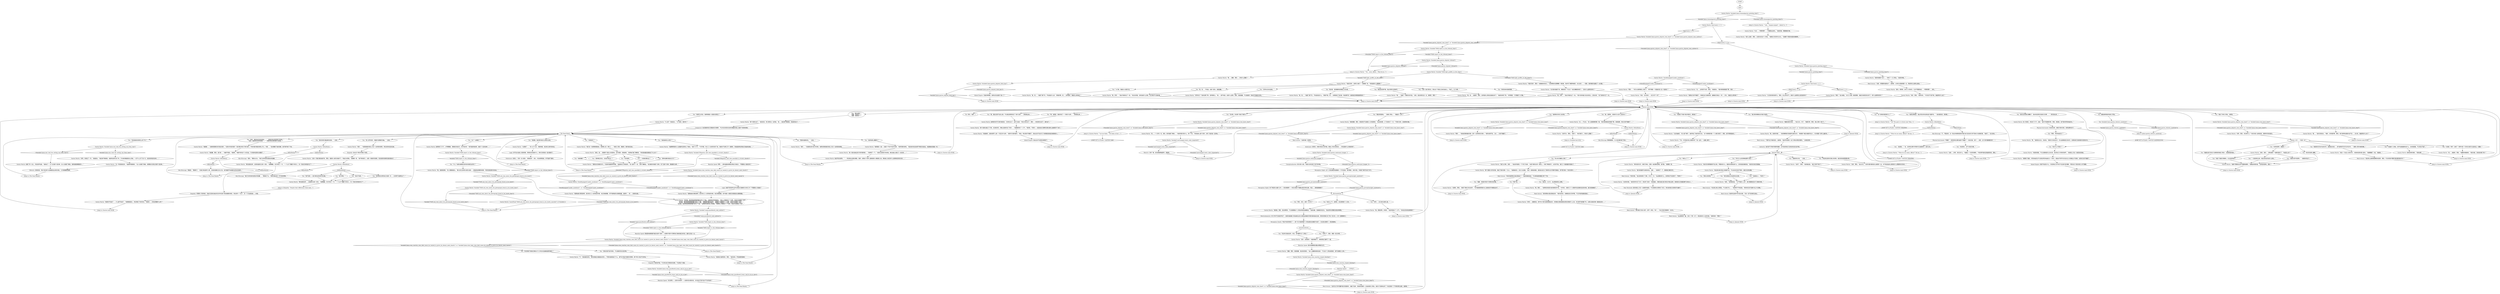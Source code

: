# PLAZA / GASTON
# Florid and jolly, Gaston Martin is standing in a sunspot and loudly eating a giant ham sandwich.
# ==================================================
digraph G {
	  0 [label="START"];
	  1 [label="input"];
	  2 [label="Gaston Martin: Variable[\"plaza.rene_guardbooth_branc_said_its_do_or_die\"]"];
	  3 [label="Variable[\"plaza.rene_guardbooth_branc_said_its_do_or_die\"]", shape=diamond];
	  4 [label="!(Variable[\"plaza.rene_guardbooth_branc_said_its_do_or_die\"])", shape=diamond];
	  5 [label="Gaston Martin: IsKimHere()"];
	  6 [label="IsKimHere()", shape=diamond];
	  7 [label="!(IsKimHere())", shape=diamond];
	  8 [label="Gaston Martin: “事实就是这样，这真的就是生活的一部分，”他嘟囔着，你只听到了一半。“一个认识了整整79年的人，有一天他们突然就*走了*……”"];
	  9 [label="You: “告诉我吧。”"];
	  10 [label="Gaston Martin: Variable[\"yard.hanged_boots_soles_inspected\"]"];
	  11 [label="Variable[\"yard.hanged_boots_soles_inspected\"]", shape=diamond];
	  12 [label="!(Variable[\"yard.hanged_boots_soles_inspected\"])", shape=diamond];
	  13 [label="Physical Instrument: 他当然没有，基佬才喜欢花呢。别再浪费时间了。"];
	  14 [label="You: 再见。[离开。]"];
	  15 [label="You: “破冰者，我将碾碎前进路途上的冰雪。”"];
	  16 [label="Jump to: [Jeannie HUB]"];
	  17 [label="René Arnoux: “你总是让她心烦意乱，不让我们开心……”他愤愤不平地说道。“用你的花言巧语和*点心*引诱她。”"];
	  18 [label="Gaston Martin: 他看了你一会儿，然后低声说道。“我拿走了，为了记住那个老杂种。没人比我更了解他，我希望能够睹物思人。”"];
	  19 [label="Jump to: [Gaston main HUB]"];
	  20 [label="Empathy: 他从这个想法中得到了安慰。"];
	  21 [label="Gaston Martin: 加斯顿闷闷不乐地盯着铅球。几秒钟过去了。他开口说道：“现在已经太迟了，警官……你回来的太迟了。雷内走了。”"];
	  22 [label="Gaston Martin: “那个老家伙躲过了子弹，长剑和炸药，却被心脏病夺走了性命……”他重重地叹了一口气。“很讽刺，不是吗——就连他自己那颗充满仇恨的心脏都受不了他了。”"];
	  23 [label="You: “喂，我说过我不会这么做，不过我还是帮你找了个新*大球*。”（把球拿出来。）"];
	  24 [label="You: “其实真没那么糟糕。”"];
	  25 [label="Gaston Martin: 他惊恐地盯着你。“真是浪费……”"];
	  26 [label="René Arnoux: “我没有让加斯顿隐瞒你的意思，警官，不过你真有*警察*事务要找我们吗？”"];
	  27 [label="Gaston Martin: “呃……谢谢你，警官。”他嫌恶地看着你。“请告诉我，没有别的事了吧？”"];
	  28 [label="Gaston Martin: Variable[\"plaza.gaston_altgreet_rene_dead\"]  or  Variable[\"plaza.rene_know_dead\"]"];
	  29 [label="Variable[\"plaza.gaston_altgreet_rene_dead\"]  or  Variable[\"plaza.rene_know_dead\"]", shape=diamond];
	  30 [label="!(Variable[\"plaza.gaston_altgreet_rene_dead\"]  or  Variable[\"plaza.rene_know_dead\"])", shape=diamond];
	  31 [label="You: （低语到。）“金，在体育比赛中作弊是*无法接受的*。我可以的。”"];
	  32 [label="Reaction Speed: 雷内的眼睛里流露出尊敬的光芒。"];
	  33 [label="Jump to: [Gaston main HUB]"];
	  34 [label="Gaston Martin: IsKimHere()"];
	  35 [label="IsKimHere()", shape=diamond];
	  36 [label="!(IsKimHere())", shape=diamond];
	  37 [label="Inland Empire: 他永远也不会再玩地掷球了。"];
	  38 [label="Gaston main HUB"];
	  39 [label="Gaston Martin: “雷内和我都守在她的床边，当她……”他停顿了一下，搜索着正确的词汇。"];
	  40 [label="René Arnoux: “死的时候，”他尖锐地填补了沉默，补充了一句：“没必要粉饰什么。这样她也不会回来了，不是吗？”"];
	  41 [label="You: “你为什么会觉得她犹豫不决呢？”"];
	  42 [label="You: “那有点奇怪吧。”"];
	  43 [label="You: “我向你表示最诚挚的哀悼。”（总结。）"];
	  44 [label="Jump to: [The Dead Renés]"];
	  45 [label="Jump to: [Gaston main HUB]"];
	  46 [label="You: “我建议给它命名为‘加斯顿的狗屁三明治’，这就是我的看法。”"];
	  47 [label="Jump to: [Gaston main HUB]"];
	  48 [label="Gaston Martin: “滚开，这是我的！”他猛地躲开了，瞬间把自己都吓了一跳。"];
	  49 [label="Perception (Sight): 这个三明治看起来就像是一个烹饪奇迹，制作精妙，材料丰富。作者很了解烹饪这门手艺。"];
	  50 [label="Reaction Speed: ……它不见了。"];
	  51 [label="Gaston Martin: CancelTask(\"TASK.ask_rene_about_the_photograph_found_in_his_booth_canceled\")--[[ Variable[ ]]"];
	  52 [label="Gaston Martin: “我们认识她，没错……”他友好的面孔一下子亮了起来。“这辈子都住在同一条街上，只隔了两栋房子。从四岁开始，我们三个就是最好的朋友了。”"];
	  53 [label="René Arnoux: “那时我们只是小孩子。那不一样的。*你*……”高大的老兵看着你，点点头。"];
	  54 [label="René Arnoux: “没必要再来一遍，已经一千零一次了。特别是有外人在的时候。”他转向你：“警官？”"];
	  55 [label="Gaston Martin: “我猜他是打算回家吧，因为码头工人发现他的时候，他正穿着便服，而不是我一直看见的那套凤头鹦鹉制服。”"];
	  56 [label="Gaston Martin: “好吧，你拿走了一件。”他摇摇头。“我还是不敢相信，他居然会把它给了你，不过他的确就是这么死板。一旦不小心开了这个口，就没有辩驳的余地……”"];
	  57 [label="Gaston Martin: “也许是时候慢下来，稍微享受一下生活？”他充满歉意地笑了。“还有什么能帮你的吗？”"];
	  58 [label="Gaston Martin: “我猜这已经不重要了。你做你自己该做的事，就像我们其他人一样……所以，我能怎么帮你呢？”"];
	  59 [label="Gaston Martin: “哦，好吧……”他似乎离你远了一些。“完全没问题。没有造成什么伤害，反正真的不关我的事。”"];
	  60 [label="Gaston Martin: Variable[\"plaza.gaston_altgreet_rene_dead\"]  or  Variable[\"plaza.rene_know_dead\"]"];
	  61 [label="Variable[\"plaza.gaston_altgreet_rene_dead\"]  or  Variable[\"plaza.rene_know_dead\"]", shape=diamond];
	  62 [label="!(Variable[\"plaza.gaston_altgreet_rene_dead\"]  or  Variable[\"plaza.rene_know_dead\"])", shape=diamond];
	  63 [label="Gaston Martin: “不，”他快速回复到。“雷内是瑞瓦肖最固执的男人。不管你或者我说了什么，都不会*逼迫*他做任何事的。那个男人完全不为所动。”"];
	  64 [label="You: “你说得对，这不关我们的事。”"];
	  65 [label="Kim Kitsuragi: “那就好，”警督笑了。“对我们来说是件小事，对他来说确实无价之宝。他可能都不知道雷内还有这张相片。”"];
	  66 [label="Gaston Martin: “我真的不知道了……什么都不知道了。”他慢慢摇摇头，然后想起了你的存在。“但是你……你肯定需要什么吧？”"];
	  67 [label="You: “等等，伊苏林迪百合？”"];
	  68 [label="Jump to: [Gaston Martin: \"\"Life... *mnjam-mnjam*... doesn't n...\"]"];
	  69 [label="Gaston Martin: “我真的超越了自己……”他咬了一口三明治。“这就叫神圣。”"];
	  70 [label="Gaston Martin: “这……不太对。”老人连看都懒得看一眼。“雷内想穿着他的制服下葬。但是我猜，现在已经不重要了……”"];
	  71 [label="Jump to: [Gaston main HUB]"];
	  72 [label="Logic: 你不会从他身上找到答案。即使老兵知道些什么，那也已经和他一起长眠地下。"];
	  73 [label="Jump to: [Gaston Martin: \"\"Let me think...\" He looks at the c...\"]"];
	  74 [label="You: “所以你们俩都认识她？”"];
	  75 [label="You: “抱歉，但是我*真的*只想再问些问题。”"];
	  76 [label="Gaston Martin: “该死，”他笑着说道。“*从严格意义上讲*，我们俩跟她还处于订婚状态呢。”"];
	  77 [label="Gaston Martin: “当然了，警官，”他笑着说道。“我们只剩下回忆了。”"];
	  78 [label="You: “一些很刻薄的话？”"];
	  79 [label="Inland Empire: 万能的神明啊，他现在完全就是个废人了！"];
	  80 [label="Gaston Martin: Variable[\"TASK.report_to_the_tribunal_done\"]"];
	  81 [label="Variable[\"TASK.report_to_the_tribunal_done\"]", shape=diamond];
	  82 [label="!(Variable[\"TASK.report_to_the_tribunal_done\"])", shape=diamond];
	  83 [label="Jump to: [Gaston main HUB]"];
	  84 [label="You: “重油会危害环境。我必须想办法除掉它。”"];
	  85 [label="You: “你觉得是不是我们那段关于工作的对话逼着他那样做的？”"];
	  86 [label="Jump to: [Gaston main HUB]"];
	  87 [label="Jump to: [Gaston main HUB]"];
	  88 [label="Gaston Martin: “很抱歉，警官，我只是……”他擦干眼泪。“谢谢你，*谢谢*你的这个小纪念品。它对我来说真的太重要了。”"];
	  89 [label="You: “我不怕死——我只害怕没有真正地活着。”"];
	  90 [label="Gaston Martin: “什么事？”他抬起头。“关于谁的，雷内吗？”"];
	  91 [label="Inland Empire: 但是不知道为什么，你觉得自己手中的干花还是*很*重要。尽管对这个悲伤的老人并不重要。"];
	  92 [label="Gaston Martin: “又见到你真的很开心，警官。这么好的天气，我有什么能帮到公民武装的吗？"];
	  93 [label="You: “告诉我，你对那个死者了解多少？”"];
	  95 [label="Gaston Martin: “生活……*吧唧吧唧*……不需要如此挣扎。”他捂住嘴，想要掩饰打嗝。"];
	  96 [label="Jump to: [The Dead Renés]"];
	  97 [label="Jump to: [Gaston Martin: \"\"What do you mean, officer?\" He loo...\"]"];
	  98 [label="Gaston Martin: “去世的时候，”他的同伴补完了句子，然后笑了起来：“直到最后，她都没能在我们俩当中做出选择。她是我见过的最犹豫不决的女人。”"];
	  99 [label="Composure: 他试着维持自己那副快乐的模样，不过内在的悲伤在他布满皱纹的脸上投射下深深的阴影。"];
	  100 [label="Gaston Martin: “我再重复一遍——他是个*不折不扣的*杂种。”他转而看向弹坑。“就连他的老战友都不想留在他身边。他就像条老毒蛇一样。”"];
	  101 [label="Gaston Martin: “哦……抱歉，警官……你有什么需要？”"];
	  102 [label="Jump to: [Gaston main HUB]"];
	  103 [label="Gaston Martin: “哦……”他并没有抬头。“很好。对你很好啊，警官。我只是想知道雷内会不会……没关系。我能帮你什么吗？”"];
	  104 [label="Reaction Speed: 等等……是你逼着他想要证明自己的能力，不需要他人施舍的吗？"];
	  105 [label="Perception (Smell): *然后*你突然想到了——那个天才混球把整个三明治都浸在蜂蜜芥末里了。实在是太堕落了。而且很美味。"];
	  106 [label="Gaston Martin: “最最亲爱的珍妮……”他点点头，笑了。“随便问吧，警官，我认识她一辈子了。”"];
	  107 [label="You: “他为什么不喜欢？”"];
	  108 [label="Gaston Martin: “两年前的冬天，她死于肺炎。那是一条安静的旅程。很平静。”他微微一笑。"];
	  109 [label="Gaston Martin: “她总是在我们俩之间摇摆不定，不过这份时间还不够长，最后也没有成婚。”"];
	  110 [label="You: “他真有那么糟糕吗？”"];
	  111 [label="You: “他到底是怎么死的？”"];
	  112 [label="Gaston Martin: Variable[\"plaza.ene_took_the_setting_sun_from_rene\"]"];
	  113 [label="Variable[\"plaza.ene_took_the_setting_sun_from_rene\"]", shape=diamond];
	  114 [label="!(Variable[\"plaza.ene_took_the_setting_sun_from_rene\"])", shape=diamond];
	  115 [label="Jump to: [The Dead Renés]"];
	  116 [label="Jump to: [Gaston main HUB]"];
	  117 [label="Jump to: [Gaston main HUB]"];
	  118 [label="You: “看起来很美味。”（指着三明治。）“我能尝一口吗？”"];
	  119 [label="Electrochemistry: 你几乎听不见他的声音了。泡菜的香甜跟三明治散发出的大蒜黄油和腌渍洋葱的香味彼此协调，把你的思维引向了唯一的方向——你一定要拥有它。"];
	  120 [label="You: “火行者。我能在火焰里行走。”"];
	  121 [label="Jump to: [The Dead Renés]"];
	  122 [label="You: “讽刺对我不起作用的，不过我想问你点别的事。”"];
	  123 [label="Jump to: [Gaston Martin: \"\"What do you mean, officer?\" He loo...\"]"];
	  124 [label="Gaston Martin: Variable[\"plaza.gaston_endurance_hunger_\"]"];
	  125 [label="Variable[\"plaza.gaston_endurance_hunger_\"]", shape=diamond];
	  126 [label="!(Variable[\"plaza.gaston_endurance_hunger_\"])", shape=diamond];
	  127 [label="Jump to: [Empathy: \"Despite their differences these men...\"]"];
	  128 [label="You: “首先权衡自己的选择完全没错。”"];
	  129 [label="Gaston Martin: Variable[\"plaza.gaston_altgreet_tribunal\"]"];
	  130 [label="Variable[\"plaza.gaston_altgreet_tribunal\"]", shape=diamond];
	  131 [label="!(Variable[\"plaza.gaston_altgreet_tribunal\"])", shape=diamond];
	  132 [label="You: “真遗憾。我还想问他怎么回到过去呢。”"];
	  133 [label="Gaston Martin: “那个混蛋16岁的时候，她成了雷内的第一个女人。”他看着老兵，目光几近温柔。“他们一直相亲相爱，直到他决定为了某种伟大的*理想*而献身，而不愿只做一个快乐的男人……”"];
	  134 [label="Gaston Martin: “哦，警官……”加斯顿没有因为他的爆发而不安。“80年前，当我们三个人刚刚学会走路和说话的时候，就已经很难看了。”"];
	  135 [label="Pain Threshold: 雷内的脸上闪过一丝痛苦的痕迹，不过他很快又控制住了自己。现在他的脸又变得风平浪静了。"];
	  136 [label="Gaston Martin: IsKimHere()"];
	  137 [label="IsKimHere()", shape=diamond];
	  138 [label="!(IsKimHere())", shape=diamond];
	  139 [label="Gaston Martin: “总有一天我们都会离开的，警官。我爱的人都已经离开了。可能正在等我。”他微微一笑。“我不害怕死亡。这是一场美好的旅程，而且我真的很想念我的朋友们……”"];
	  140 [label="Gaston Martin: Variable[\"plaza.gaston_altgreet_rene_dead\"]  or  Variable[\"plaza.rene_know_dead\"]"];
	  141 [label="Variable[\"plaza.gaston_altgreet_rene_dead\"]  or  Variable[\"plaza.rene_know_dead\"]", shape=diamond];
	  142 [label="!(Variable[\"plaza.gaston_altgreet_rene_dead\"]  or  Variable[\"plaza.rene_know_dead\"])", shape=diamond];
	  143 [label="Gaston Martin: Variable[\"plaza.gaston_altgreet_rene_dead\"]  or  Variable[\"plaza.rene_know_dead\"]"];
	  144 [label="Variable[\"plaza.gaston_altgreet_rene_dead\"]  or  Variable[\"plaza.rene_know_dead\"]", shape=diamond];
	  145 [label="!(Variable[\"plaza.gaston_altgreet_rene_dead\"]  or  Variable[\"plaza.rene_know_dead\"])", shape=diamond];
	  146 [label="Gaston Martin: “世界末日？”他向后靠了靠，显然很担心。“我……我不知道，这是什么意思，警官。我很抱歉。不过谢谢你！我会尽可能配合你的。”"];
	  147 [label="Gaston Martin: Variable[\"plaza.gaston_perceptionsight_sandwich\"]"];
	  148 [label="Variable[\"plaza.gaston_perceptionsight_sandwich\"]", shape=diamond];
	  149 [label="!(Variable[\"plaza.gaston_perceptionsight_sandwich\"])", shape=diamond];
	  150 [label="You: “拜托，老兄，就咬一口行吗？”"];
	  151 [label="Logic: 他是不是觉得*必须*证明自己能做好分内的工作？不需要别人的施舍？"];
	  152 [label="Gaston Martin: IsKimHere()"];
	  153 [label="IsKimHere()", shape=diamond];
	  154 [label="!(IsKimHere())", shape=diamond];
	  155 [label="You: “如果可以的话，我想再重温一些雷内的情况？”"];
	  156 [label="Kim Kitsuragi: 警督慢慢地，久久地对着你摇了摇头。"];
	  157 [label="Gaston Martin: “她对任何事情都拿不定主意。早餐该吃什么，最喜欢的颜色是什么，还有到底该嫁给谁。”他的目光快乐而疏离。"];
	  158 [label="You: “某种右翼的保皇派口号？”"];
	  159 [label="Gaston Martin: “‘要是在纪尧姆的年代，不用审判就能把你枪毙。’他就是这么对我说的。”老人振作了一些，又擦了擦眼泪。“他活着的时候是个杂种，死了还是个杂种。那就随它去吧。”"];
	  160 [label="Jump to: [Gaston main HUB]"];
	  161 [label="Gaston Martin: “是的，是的……那味道呢？”他靠的更近了。“味道怎么样？”"];
	  162 [label="You: “味道？我就只顾着吃，忘记品尝味道了。”"];
	  163 [label="You: “*求你了*，朋友，跟我一起分享吧。”"];
	  164 [label="Gaston Martin: Variable[\"XP.gaston_said_rene_guardjob_is_evrarts_charity\"]"];
	  165 [label="Variable[\"XP.gaston_said_rene_guardjob_is_evrarts_charity\"]", shape=diamond];
	  166 [label="!(Variable[\"XP.gaston_said_rene_guardjob_is_evrarts_charity\"])", shape=diamond];
	  167 [label="Physical Instrument: 不重要？！保持体育比赛的诚信*不重要*？！快拉住我，孩子……该死，这*才是*最重要的吧！！！"];
	  168 [label="Gaston Martin: 老人盯着花，然后叹了口气，说道：“雷内不是植物学家，警官。相信我，他不喜欢伊苏林迪百合。”"];
	  169 [label="Gaston Martin: “我，呃……”他摸了摸下巴，不知道该说什么。“那很不错。呃……如果我挡了你的道，我会挪开的！或者我还有哪里能帮到你？”"];
	  170 [label="Jump to: [Gaston Martin: \"\"Oh? The goal is to throw your *bou...\"]"];
	  171 [label="René Arnoux: 他突然记起来*你*还在这里，于是一言不发地转过身去。"];
	  172 [label="You: “走了？去哪里了？”"];
	  173 [label="Gaston Martin: “是的。我……我爱那个爱发火的老家伙。他不值得，但我值得。”他用袖子擦了擦眼泪。“你知道他最后跟我说了什么吗？”"];
	  174 [label="Kim Kitsuragi: “是的。”警督点点头。“我们为你的损失感到非常抱歉。”"];
	  175 [label="Gaston Martin: Variable[\"plaza.gaston_altgreet_rene_dead\"]  or  Variable[\"plaza.rene_know_dead\"]"];
	  176 [label="Variable[\"plaza.gaston_altgreet_rene_dead\"]  or  Variable[\"plaza.rene_know_dead\"]", shape=diamond];
	  177 [label="!(Variable[\"plaza.gaston_altgreet_rene_dead\"]  or  Variable[\"plaza.rene_know_dead\"])", shape=diamond];
	  178 [label="You: “我想再问问你工会的事。”"];
	  179 [label="You: “好吧……反正我也没那么饿。”"];
	  180 [label="Reaction Speed: 那就意味着制服可能还在那个岗亭——如果你*真的*打算把自己献给瑞瓦肖的话，最好记住这一点。"];
	  181 [label="Gaston Martin: “我猜他是打算回家吧，因为码头工人发现他的时候，他正穿着便服，而不是那套凤头鹦鹉制服，就是你……呃……没收的这套。”"];
	  182 [label="Gaston Martin: IsKimHere()"];
	  183 [label="IsKimHere()", shape=diamond];
	  184 [label="!(IsKimHere())", shape=diamond];
	  185 [label="You: “雷内在哪？”\n“等等，雷内死了？”\n“等等，雷内死了？”"];
	  186 [label="You: “听起来这是你们俩之间的事。我还有其他事情要处理。”"];
	  187 [label="You: 不要干预。"];
	  188 [label="Jeannie HUB"];
	  189 [label="Jump to: [The Dead Renés]"];
	  190 [label="Gaston Martin: “过去的幽灵。”老人脱下帽子，海风吹乱了他灰色的头发。“这个故事里的每一个人都已经死了，警官。我不想再提他们。”"];
	  191 [label="Gaston Martin: “呃……*一切*的一切，真的。我可能更了解他……”他突然意识到什么，停了下来。“你是说树上那个茶杯，对吗？我对他一无所知。”"];
	  192 [label="You: “它真是（*嗝*）太棒了！营养丰富！它的优点我可以连续说上一整晚！”"];
	  193 [label="Gaston Martin: “我猜干警察的应该不需要味蕾吧。”他看起来很失望。“还有别的事吗，警官？”"];
	  194 [label="René Arnoux: “这是你唯一的原则。”"];
	  195 [label="Gaston Martin: “哦……”他瞥了一眼焦灼的字迹。“当然。我没有想过这一点。做得好，警官！”"];
	  196 [label="Gaston Martin: “我很高兴能帮到你，警官，”他回复到，声音疲惫而破碎。"];
	  197 [label="Jump to: [Gaston main HUB]"];
	  198 [label="Gaston Martin: “我看看……”加斯顿用颤抖的手接过相片。“这是60年前的相片！我们都去参加了那次游行。年轻的雷内看起来那么开心，珍妮……”泪水模糊了他的双眼，他不得不停了下来。"];
	  199 [label="Empathy: 尽管两人天差地别，但他们还是在彼此的生命中扮演了相当重要的角色，现在其中一个走了，另一个只会感觉到……失落。"];
	  200 [label="You: “我不想死。”"];
	  201 [label="Gaston Martin: Variable[\"TASK.report_to_the_tribunal_done\"]"];
	  202 [label="Variable[\"TASK.report_to_the_tribunal_done\"]", shape=diamond];
	  203 [label="!(Variable[\"TASK.report_to_the_tribunal_done\"])", shape=diamond];
	  204 [label="Gaston Martin: “你好，警官。”他转向你。“今天的天气真不错，我能帮你什么呢？”"];
	  205 [label="You: “嗨，加斯顿。对我的行头没什么意见吗？”"];
	  206 [label="You: “你提到了珍妮-玛丽·博利厄。那是谁？”"];
	  207 [label="You: “她怎么了？”"];
	  208 [label="The Dead Renés"];
	  209 [label="Perception (Sight): 除了明显的火腿片之外——而且很肥厚——你还注意到下面露出西红柿的边缘。而且……那是蛋黄酱吗？"];
	  210 [label="Gaston Martin: Variable[\"plaza.rene_reaction_rene_died_cause_he_wanted_to_prove_he_doesnt_need_charity\"]"];
	  211 [label="Variable[\"plaza.rene_reaction_rene_died_cause_he_wanted_to_prove_he_doesnt_need_charity\"]", shape=diamond];
	  212 [label="!(Variable[\"plaza.rene_reaction_rene_died_cause_he_wanted_to_prove_he_doesnt_need_charity\"])", shape=diamond];
	  213 [label="Jump to: [The Dead Renés]"];
	  214 [label="Conceptualization: 很久很久以前。可能在当你还是个孩子的时候。"];
	  215 [label="Gaston Martin: “事实就是这样……这就是生活的一部分，”他嘟囔着，你只听到了一半。“一个认识了整整79年的人，有一天他们突然就*走了*……”"];
	  216 [label="You: “我也不怕死。”"];
	  217 [label="You: “这个游戏的规则是什么？”"];
	  218 [label="Jump to: [Jeannie HUB]"];
	  219 [label="Gaston Martin: “*我的天啦*，警官！”他看着你的伤口。“比我想象的还要糟糕！相信我，我非常了解那种痛苦，在过去的……一周里，我的臀部也遇到了一点问题。”"];
	  220 [label="Gaston Martin: 他的声音在颤抖。“……而且她永远看在眼里。我想，如果这个世界上最美丽的人都能爱上他，那他身上肯定有什么值得她坚持的东西……”"];
	  221 [label="Jump to: [Gaston main HUB]"];
	  222 [label="Jump to: [Gaston main HUB]"];
	  223 [label="Gaston Martin: Variable[\"plaza.rene_reaction_rene_died_cause_he_wanted_to_prove_he_doesnt_need_charity\"]  or  Variable[\"plaza.rene_logic_rene_died_cause_he_wanted_to_prove_he_doesnt_need_charity\"]"];
	  224 [label="Variable[\"plaza.rene_reaction_rene_died_cause_he_wanted_to_prove_he_doesnt_need_charity\"]  or  Variable[\"plaza.rene_logic_rene_died_cause_he_wanted_to_prove_he_doesnt_need_charity\"]", shape=diamond];
	  225 [label="!(Variable[\"plaza.rene_reaction_rene_died_cause_he_wanted_to_prove_he_doesnt_need_charity\"]  or  Variable[\"plaza.rene_logic_rene_died_cause_he_wanted_to_prove_he_doesnt_need_charity\"])", shape=diamond];
	  226 [label="You: “一切结束的太快，我还没机会形成什么看法。”"];
	  227 [label="Jump to: [The Dead Renés]"];
	  228 [label="Gaston Martin: Variable[\"plaza.gaston_greeting_done\"]"];
	  229 [label="Variable[\"plaza.gaston_greeting_done\"]", shape=diamond];
	  230 [label="!(Variable[\"plaza.gaston_greeting_done\"])", shape=diamond];
	  231 [label="Jump to: [Gaston main HUB]"];
	  232 [label="Jump to: [Gaston main HUB]"];
	  233 [label="Gaston Martin: “其实，没关系的……反正也不一样了……”"];
	  234 [label="Jump to: [Gaston main HUB]"];
	  235 [label="Gaston Martin: “好吧……准确来说，是*你*从*我*这里把她偷走的，你把墨水洒到她那条漂亮的黄裙子上之后，你们俩不是闹翻了吗，从那以后我们俩一直挺亲近的……”"];
	  236 [label="Gaston Martin: “那个老家伙走了，”他回复到，努力想挤出一丝笑容。“我……我还是不敢相信，但他真的走了。”"];
	  237 [label="Gaston Martin: “好吧，警官，你在想什么？”快乐的老人身体前倾，很想听听你的意见。"];
	  238 [label="You: “你没听见我说话吗，老兄。我*需要*这个三明治！”"];
	  239 [label="You: “依照法律规定，我必须告诉你这是违反*道德*的。”（指向那些球，眨眨眼。）"];
	  240 [label="Gaston Martin: “哦，呃……谢谢你，警官。这样我的心情肯定就放松多了。”他紧张地笑了笑。“非常惬意，几乎像是个小市集。”"];
	  241 [label="Jump to: [The Dead Renés]"];
	  242 [label="Gaston Martin: “这是……好吧，其实没什么。”他露出一个机灵的微笑。“*有些事*我肯定是能帮你的，警官。”"];
	  243 [label="Rhetoric: 茶杯？哦，因为那套陶瓷盔甲。真聪明。"];
	  244 [label="Jump to: [Gaston main HUB]"];
	  245 [label="René Arnoux: “不要*玷污*她的回忆，加斯顿。”他的声音里有一丝几乎难以察觉的颤抖。“让她安息吧。”"];
	  246 [label="René Arnoux: “是你把她从我这里偷走的，”雷内回复到，试着稳定自己的呼吸，不过手依然紧握在胸口。"];
	  247 [label="Gaston Martin: Variable[\"TASK.light_graffito_on_fire_done\"]"];
	  248 [label="Variable[\"TASK.light_graffito_on_fire_done\"]", shape=diamond];
	  249 [label="!(Variable[\"TASK.light_graffito_on_fire_done\"])", shape=diamond];
	  250 [label="Gaston Martin: “警官……”他抬起满是皱纹的脸，整个人显得苍老又矮小。“我现在做不到。工会……已经不重要了。”"];
	  251 [label="You: “它就是个三明治，我不知道能跟你说什么。当时我很饿，不过现在不饿了。”"];
	  252 [label="Gaston Martin: Variable[\"plaza.gaston_altgreet_rene_dead\"]  or  Variable[\"plaza.gaston_altgreet_rene_uniform\"]"];
	  253 [label="Variable[\"plaza.gaston_altgreet_rene_dead\"]  or  Variable[\"plaza.gaston_altgreet_rene_uniform\"]", shape=diamond];
	  254 [label="!(Variable[\"plaza.gaston_altgreet_rene_dead\"]  or  Variable[\"plaza.gaston_altgreet_rene_uniform\"])", shape=diamond];
	  255 [label="firstsandwich"];
	  256 [label="You: “他很抱歉？”"];
	  257 [label="You: “其实我也在等待自己的那一天……已经等不及要死去了！”"];
	  258 [label="Jump to: [Gaston Martin: \"\"Oh... sorry, officer... What do yo...\"]"];
	  259 [label="Gaston Martin: “这……这样是不对的，警官。”他摇摇头。“雷内想穿着制服下葬，但是……”"];
	  260 [label="Gaston Martin: “警官……”欢乐从加斯顿脸上消失了。“想不想跟一个孤独的老人玩一场游戏？”"];
	  261 [label="Gaston Martin: “哦，亲爱的珍妮……”他的眼睛里闪烁着梦幻般的光芒。“她是整个瑞瓦肖最好的女人。也许是整个世界上最好的。”"];
	  262 [label="Gaston Martin: “当然，警官。”他点点头。“这样对雷内颤动的心脏更好一些。并不是说他承认那里有什么需要修补的地方。”"];
	  263 [label="You: “你知道他的奖章怎么样了吗？”"];
	  264 [label="Gaston Martin: Variable[\"plaza.gaston_altgreet_third_day\"]"];
	  265 [label="Variable[\"plaza.gaston_altgreet_third_day\"]", shape=diamond];
	  266 [label="!(Variable[\"plaza.gaston_altgreet_third_day\"])", shape=diamond];
	  267 [label="You: “即将到来的国家警察。”"];
	  268 [label="You: “非常有营养。谢谢你！”"];
	  269 [label="Reaction Speed: ‘非生即死——没有中间地带’——这是你告诉雷内的。也许他也不是*完全*不为所动的？"];
	  270 [label="You: “某种难忘的话，比如说‘明天见’？”"];
	  271 [label="You: “我们再多聊聊这位珍妮-玛丽吧。”"];
	  272 [label="Jump to: [Jeannie HUB]"];
	  273 [label="Gaston Martin: “当然可以，警官。”他笑了。“他们是好人。你有什么需要？”"];
	  274 [label="You: “什么？他是在雇佣兵宣判的时候死去的吗？”"];
	  275 [label="Gaston Martin: Variable[\"TASK.report_to_the_tribunal_done\"]"];
	  276 [label="Variable[\"TASK.report_to_the_tribunal_done\"]", shape=diamond];
	  277 [label="!(Variable[\"TASK.report_to_the_tribunal_done\"])", shape=diamond];
	  278 [label="You: “雷内去世真是太糟糕了，我本来还想问问他铃兰的事……”（把花拿出来。）"];
	  279 [label="Gaston Martin: “我猜到了最后，伊苏林迪百合不过是旧伊苏林迪的又一个碎片，保皇派不得不向马佐夫主义的叛乱分子投降。这真的已经不重要了。”"];
	  280 [label="Gaston Martin: “警官！”他大喊到。“在马丁内斯一看到警察，我就已经感觉安全多了。有什么能帮你的吗？”"];
	  281 [label="René Arnoux: “没错，你需要的就是这个，加斯顿。让你的大屁股再肥一点。希望你的心脏停止跳动。”"];
	  282 [label="Endurance: 别担心，只是一点小挫折。“继续前进”，骑士。有志者事竟成。你不能停下脚步。"];
	  283 [label="You: “你爱他吗？”"];
	  284 [label="Gaston Martin: 加斯顿叹了口气，小声嘟囔着，更像是对他自己，而不是对你：“很可能是地狱吧。他是个十足的杂种……”"];
	  285 [label="Gaston Martin: “*我的天啦*，你把它点着了！”他看着广场。“你到底是什么警察啊？”"];
	  286 [label="Jump to: [Gaston main HUB]"];
	  287 [label="You: “真是现代烹饪手法的杰作。或者我应该说……是*加斯顿烹饪手法*的杰作。”（朝男人赞许地眨眨眼。）"];
	  288 [label="You: “的确*非常*有营养。”（揉揉你的肚子。）"];
	  289 [label="Gaston Martin: DayCount() >= 5"];
	  290 [label="DayCount() >= 5", shape=diamond];
	  291 [label="!(DayCount() >= 5)", shape=diamond];
	  292 [label="René Arnoux: “当异见分子来*强暴*我们的国家时，他躲了起来，但是想试着咬一口他亲爱的三明治，他的爪子就伸出来了？你还真是个了不得的寄生虫呢，加斯顿。”"];
	  293 [label="Gaston Martin: “抱歉，警官，我很抱歉，我没有恶意的，”他小心翼翼地继续说道：“不过这个三明治是我的，我不会跟别人分享。”"];
	  294 [label="Gaston Martin: “相信我，警官，我也想帮你，不过我需要这个三明治来保持血糖稳定。”他扭动着，回避着你的目光。“我这把年纪需要注意这种事情。”"];
	  295 [label="secondsandwich"];
	  296 [label="You: “别这么小气，加斯顿，这玩意够每个人分的。”"];
	  297 [label="Gaston Martin: “哦，那很好啊，非常好。”他显然是松了一口气。“你肯定还有其他事情吧？”"];
	  298 [label="Empathy: 他有些怀疑，不过现在他只想继续向前看，不去想这个问题。"];
	  299 [label="Gaston Martin: Variable[\"plaza.rene_reaction_respect_flashing\"]"];
	  300 [label="Variable[\"plaza.rene_reaction_respect_flashing\"]", shape=diamond];
	  301 [label="!(Variable[\"plaza.rene_reaction_respect_flashing\"])", shape=diamond];
	  302 [label="Kim Kitsuragi: “我们为你的损失感到非常抱歉……”警督低下头。“朋友的离去是一件可怕的事情。”"];
	  303 [label="Gaston Martin: “哦，他倒是很想。”老人慢慢摇摇头。“暴力的生活终将以暴力结束……那就是他想要的结果。可悲的是结果并非如此。”"];
	  304 [label="Jump to: [Gaston main HUB]"];
	  305 [label="René Arnoux: “然后你就把她从我这里偷走了！”他猛地朝前挺身，不过很快就抓着胸口停了下来。"];
	  306 [label="Gaston Martin: “我们这一生都憎恨着彼此。恨得那么深，事实上……”他陷入沉默，看着你，眼中饱含泪水。"];
	  307 [label="You: “这就是女人，不是吗？”"];
	  308 [label="Gaston Martin: “他那颗愤怒的小心脏最终还是停止了跳动。”他叹了口气。“今天早晨，码头工人在岗亭发现了他。他根本不该再工作一星期的，但他就是想证明自己到底有坚强……”"];
	  309 [label="Jump to: [Gaston main HUB]"];
	  310 [label="You: “喂，加斯顿，我给你找了一个新的*大球*。”（把球拿出来。）"];
	  311 [label="Gaston Martin: “你留着吧，这根本算不上是一个真正的*大球*。”他挥手示意你离开。“再说，现在真的不重要了。我永远也不会在马丁内斯看到其他玩地掷球的人。”"];
	  312 [label="Gaston Martin: Variable[\"plaza.gaston_altgreet_rene_dead\"]  or  Variable[\"plaza.rene_know_dead\"]"];
	  313 [label="Variable[\"plaza.gaston_altgreet_rene_dead\"]  or  Variable[\"plaza.rene_know_dead\"]", shape=diamond];
	  314 [label="!(Variable[\"plaza.gaston_altgreet_rene_dead\"]  or  Variable[\"plaza.rene_know_dead\"])", shape=diamond];
	  315 [label="Gaston Martin: Variable[\"cargo.guardbooth_took_uniform\"]"];
	  316 [label="Variable[\"cargo.guardbooth_took_uniform\"]", shape=diamond];
	  317 [label="!(Variable[\"cargo.guardbooth_took_uniform\"])", shape=diamond];
	  318 [label="Gaston Martin: Variable[\"TASK.ask_rene_about_the_photograph_found_in_his_booth\"]"];
	  319 [label="Variable[\"TASK.ask_rene_about_the_photograph_found_in_his_booth\"]", shape=diamond];
	  320 [label="!(Variable[\"TASK.ask_rene_about_the_photograph_found_in_his_booth\"])", shape=diamond];
	  321 [label="Gaston Martin: “嗯，”他轻轻点点头，回复到。“那是它们的旧名字，可以追溯到国王的时代，纹章和其它他钟爱的东西的时代。”"];
	  322 [label="Gaston Martin: DayCount() == 2"];
	  323 [label="DayCount() == 2", shape=diamond];
	  324 [label="!(DayCount() == 2)", shape=diamond];
	  325 [label="Gaston Martin: “我马上就好，警官。让我先吃完这个三明治。”他朝自己的同伴点点头。“先跟那个愤怒的老雷内聊聊吧。”"];
	  326 [label="Jump to: [plaza.gaston_rhetoric_sandwich]"];
	  327 [label="Authority: 他的语气不像寻常那样强硬，似乎他觉得自己没有权利谈论这件事。"];
	  328 [label="Gaston Martin: “没事的，警官。”他理了理自己的白胡子。“你可能刚刚把雷内从心脏病发作中解救出来了。”"];
	  329 [label="Jump to: [Gaston main HUB]"];
	  330 [label="Jump to: [Gaston main HUB]"];
	  331 [label="You: “老人迟早会死，你最好也要做好准备。”（总结。）"];
	  332 [label="Gaston Martin: “有时候，我觉得他穿那套制服只是为了气我。”加斯顿的笑容很悲伤。“现在上天跟他开了个玩笑，他没办法穿着它下葬了。”\n“有时候，我觉得他穿那套制服只是为了气我。”加斯顿盯着你的夹克。“我猜是上天跟他开了个玩笑，他没办法穿着它下葬了。”\n“有时候，我觉得他穿那套制服只是为了气我。”加斯顿盯着你的裤子。“我猜是上天跟他开了个玩笑，他没办法穿着它下葬了。”\n“有时候，我觉得他穿那套制服只是为了气我。”加斯顿盯着你身上的制服。“我猜是上天跟他开了个玩笑，他没办法穿着它下葬了。”"];
	  333 [label="Jump to: [The Dead Renés]"];
	  334 [label="You: “我，呃……不知道。这是个意外。我很抱歉。”"];
	  335 [label="You: “世界末日的先驱者。”"];
	  336 [label="Gaston Martin: CheckEquipped(\"jacket_carabineer\")"];
	  337 [label="CheckEquipped(\"jacket_carabineer\")", shape=diamond];
	  338 [label="!(CheckEquipped(\"jacket_carabineer\"))", shape=diamond];
	  339 [label="Gaston Martin: Variable[\"plaza.reneandgaston_greeting_done\"]"];
	  340 [label="Variable[\"plaza.reneandgaston_greeting_done\"]", shape=diamond];
	  341 [label="!(Variable[\"plaza.reneandgaston_greeting_done\"])", shape=diamond];
	  342 [label="Gaston Martin: “是的……”他满是皱纹的脸上闪过一丝奇怪的表情，然后消失地无影无踪。"];
	  343 [label="Gaston Martin: “不过，你可能也有公务要办吧？”他一边问，一边戴上帽子。"];
	  344 [label="Gaston Martin: “哦，好吧……”他似乎离你远了一些。“*我*对你的能力完全有信心。还有未来，”他飞快地补充了一句。"];
	  345 [label="You: “它是一座灯塔的光，照在这个平庸又乏味的海滨上。不客气，马丁内斯。”"];
	  346 [label="Kim Kitsuragi: “不，不要这样。在一场业余地掷球游戏中强行执行适当的引导不是RCM该做的事。”他笑了。“没关系的。”"];
	  347 [label="You: “给你，留给你纪念你的朋友……”（把雷内和女孩的照片交给他。）\n“给你，留给你纪念你的朋友……”（把雷内和女孩的照片交给他。）"];
	  348 [label="Gaston Martin: CheckEquipped(\"jacket_carabineer\")  or  CheckEquipped(\"pants_carabineer\")"];
	  349 [label="CheckEquipped(\"jacket_carabineer\")  or  CheckEquipped(\"pants_carabineer\")", shape=diamond];
	  350 [label="!(CheckEquipped(\"jacket_carabineer\")  or  CheckEquipped(\"pants_carabineer\"))", shape=diamond];
	  351 [label="Gaston Martin: Variable[\"TASK.ask_rene_about_the_photograph_found_in_his_booth_done\"]"];
	  352 [label="Variable[\"TASK.ask_rene_about_the_photograph_found_in_his_booth_done\"]", shape=diamond];
	  353 [label="!(Variable[\"TASK.ask_rene_about_the_photograph_found_in_his_booth_done\"])", shape=diamond];
	  354 [label="Gaston Martin: “有很多原因，不过主要是因为公社社员。他们称之为‘革命的钟声’。”他的脸上闪过一抹悲伤的笑容。"];
	  355 [label="You: 说服加斯顿放弃他的三明治。"];
	  356 [label="You: Variable[\"plaza.gaston_rhetoric_sandwich\"]"];
	  357 [label="Variable[\"plaza.gaston_rhetoric_sandwich\"]", shape=diamond];
	  358 [label="!(Variable[\"plaza.gaston_rhetoric_sandwich\"])", shape=diamond];
	  359 [label="You: “愿雷内能够安息。”（总结。）"];
	  360 [label="Gaston Martin: “太遗憾了……”老人点了点头，看着地面。他没有认真听你的话。"];
	  361 [label="Jump to: [Jeannie HUB]"];
	  362 [label="Gaston Martin: “另一件是我拿走的。”他挑衅地看着你。“没人比我更了解他，我需要点东西记住那个老杂种。”"];
	  363 [label="Gaston Martin: “我，呃……”他摸了摸下巴，不知道说什么好。“那很好啊。呃……这样更好。我能怎么帮你呢？”"];
	  364 [label="Endurance: 突然间，你意识到自己有多饿。距离上次吃东西肯定……天知道是什么时候的事了。"];
	  365 [label="Jump to: [Untitled hub (02)]"];
	  366 [label="Gaston Martin: “雷内，啧啧啧。这叫小小的快乐。生活不需要变成……*吧唧吧唧*……挣扎。”"];
	  367 [label="Gaston Martin: “是的……”当他重复着‘安息’的时候，他那张满是皱纹的脸上闪过一丝奇怪的表情。"];
	  368 [label="You: “放松点，伙计们，没必要搞得这么难看。”"];
	  369 [label="You: “感谢你的分享。”（总结。）"];
	  370 [label="Rhetoric: 奇怪的是，现在*老杂种*从他嘴里说出来的时候，几乎满满都是温柔。"];
	  371 [label="Gaston Martin: “唯一留在他身边的只有珍妮和我……”他停顿了一下。“当我们还是孩子的时候，她在他身上看见了一些东西……”"];
	  372 [label="You: “我吃了你的三明治，加斯顿。”"];
	  373 [label="Drama: 让它……*活泼一点*！"];
	  374 [label="Gaston Martin: “来自一个执法人员的评价，对我来说真的意义重大。”他微微鞠了一躬。“谢谢你。”"];
	  375 [label="Jump to: [Gaston main HUB]"];
	  376 [label="Gaston Martin: “我很抱歉，警官，但我真的不会跟别人分享食物的，”他话音刚落，又飞快地补了一句：“不是针对你，这是原则问题。”"];
	  10900098 [label="JUMP OUT to PLAZA / GASTON CASE", shape=diamond];
	  10910092 [label="JUMP OUT to PLAZA / GASTON SANDWICH WC", shape=diamond];
	  10890029 [label="JUMP OUT to PLAZA / GASTON CHEATING", shape=diamond];
	  10900083 [label="JUMP OUT to PLAZA / GASTON CASE", shape=diamond];
	  10890046 [label="JUMP OUT to PLAZA / GASTON CHEATING", shape=diamond];
	  0 -> 1
	  1 -> 339
	  2 -> 3
	  2 -> 4
	  3 -> 269
	  4 -> 241
	  5 -> 6
	  5 -> 7
	  6 -> 346
	  7 -> 123
	  8 -> 199
	  9 -> 159
	  10 -> 11
	  10 -> 12
	  11 -> 243
	  12 -> 83
	  13 -> 107
	  13 -> 67
	  15 -> 169
	  16 -> 188
	  17 -> 171
	  18 -> 370
	  19 -> 38
	  20 -> 139
	  21 -> 22
	  22 -> 311
	  23 -> 21
	  24 -> 193
	  25 -> 375
	  26 -> 47
	  27 -> 375
	  28 -> 29
	  28 -> 30
	  29 -> 222
	  30 -> 292
	  31 -> 97
	  32 -> 293
	  33 -> 38
	  34 -> 35
	  34 -> 36
	  35 -> 302
	  36 -> 216
	  36 -> 89
	  36 -> 257
	  36 -> 200
	  37 -> 160
	  38 -> 355
	  38 -> 217
	  38 -> 205
	  38 -> 206
	  38 -> 239
	  38 -> 271
	  38 -> 14
	  38 -> 178
	  38 -> 23
	  38 -> 372
	  38 -> 310
	  38 -> 278
	  38 -> 118
	  38 -> 185
	  38 -> 155
	  38 -> 93
	  39 -> 40
	  40 -> 98
	  41 -> 157
	  42 -> 76
	  43 -> 136
	  44 -> 208
	  45 -> 38
	  46 -> 193
	  47 -> 38
	  48 -> 32
	  49 -> 147
	  50 -> 28
	  51 -> 44
	  52 -> 133
	  53 -> 54
	  54 -> 218
	  55 -> 332
	  56 -> 362
	  57 -> 45
	  58 -> 221
	  59 -> 117
	  60 -> 61
	  60 -> 62
	  61 -> 364
	  62 -> 194
	  63 -> 298
	  64 -> 242
	  65 -> 227
	  66 -> 33
	  67 -> 321
	  68 -> 95
	  69 -> 281
	  70 -> 182
	  71 -> 38
	  72 -> 282
	  73 -> 10900098
	  74 -> 52
	  75 -> 328
	  76 -> 17
	  77 -> 330
	  78 -> 159
	  79 -> 309
	  80 -> 81
	  80 -> 82
	  81 -> 129
	  82 -> 258
	  83 -> 38
	  84 -> 195
	  85 -> 63
	  86 -> 38
	  87 -> 38
	  88 -> 152
	  89 -> 215
	  90 -> 208
	  91 -> 244
	  92 -> 231
	  93 -> 140
	  95 -> 325
	  96 -> 208
	  97 -> 10890046
	  98 -> 135
	  99 -> 208
	  100 -> 371
	  101 -> 264
	  102 -> 38
	  103 -> 116
	  104 -> 210
	  105 -> 295
	  106 -> 272
	  107 -> 354
	  108 -> 39
	  109 -> 128
	  109 -> 42
	  109 -> 307
	  110 -> 100
	  111 -> 308
	  112 -> 113
	  112 -> 114
	  113 -> 56
	  114 -> 18
	  115 -> 208
	  116 -> 38
	  117 -> 38
	  118 -> 376
	  119 -> 105
	  120 -> 363
	  121 -> 208
	  122 -> 196
	  123 -> 10890046
	  124 -> 125
	  124 -> 126
	  125 -> 214
	  126 -> 49
	  127 -> 199
	  128 -> 76
	  129 -> 130
	  129 -> 131
	  130 -> 258
	  131 -> 247
	  132 -> 360
	  133 -> 305
	  134 -> 246
	  135 -> 361
	  136 -> 137
	  136 -> 138
	  137 -> 174
	  138 -> 8
	  139 -> 34
	  140 -> 141
	  140 -> 142
	  141 -> 191
	  142 -> 73
	  143 -> 144
	  143 -> 145
	  144 -> 250
	  145 -> 273
	  146 -> 117
	  147 -> 148
	  147 -> 149
	  148 -> 209
	  149 -> 255
	  150 -> 294
	  151 -> 55
	  152 -> 153
	  152 -> 154
	  153 -> 65
	  154 -> 227
	  155 -> 90
	  156 -> 232
	  157 -> 109
	  158 -> 159
	  159 -> 115
	  160 -> 38
	  161 -> 288
	  161 -> 162
	  161 -> 226
	  162 -> 193
	  163 -> 48
	  164 -> 165
	  164 -> 166
	  165 -> 104
	  166 -> 348
	  167 -> 64
	  167 -> 31
	  168 -> 13
	  169 -> 117
	  170 -> 10890029
	  171 -> 16
	  172 -> 284
	  173 -> 256
	  173 -> 9
	  173 -> 78
	  173 -> 270
	  173 -> 158
	  174 -> 8
	  175 -> 176
	  175 -> 177
	  176 -> 190
	  177 -> 261
	  178 -> 143
	  179 -> 297
	  180 -> 223
	  181 -> 332
	  182 -> 184
	  182 -> 183
	  183 -> 156
	  184 -> 232
	  185 -> 236
	  186 -> 262
	  187 -> 235
	  188 -> 41
	  188 -> 74
	  188 -> 207
	  188 -> 369
	  188 -> 186
	  189 -> 208
	  190 -> 343
	  191 -> 10
	  192 -> 27
	  193 -> 86
	  194 -> 364
	  195 -> 117
	  196 -> 213
	  197 -> 38
	  198 -> 88
	  199 -> 66
	  200 -> 215
	  201 -> 202
	  201 -> 203
	  202 -> 274
	  203 -> 318
	  204 -> 231
	  205 -> 70
	  206 -> 175
	  207 -> 108
	  208 -> 132
	  208 -> 263
	  208 -> 359
	  208 -> 43
	  208 -> 172
	  208 -> 331
	  208 -> 110
	  208 -> 111
	  208 -> 347
	  208 -> 283
	  209 -> 255
	  210 -> 211
	  210 -> 212
	  211 -> 348
	  212 -> 151
	  213 -> 208
	  214 -> 49
	  215 -> 127
	  216 -> 215
	  217 -> 170
	  218 -> 188
	  219 -> 57
	  220 -> 189
	  221 -> 38
	  222 -> 38
	  223 -> 224
	  223 -> 225
	  224 -> 122
	  224 -> 85
	  225 -> 121
	  226 -> 193
	  227 -> 208
	  228 -> 229
	  228 -> 230
	  229 -> 322
	  230 -> 69
	  231 -> 38
	  232 -> 38
	  233 -> 19
	  234 -> 38
	  235 -> 53
	  236 -> 99
	  237 -> 373
	  238 -> 48
	  239 -> 5
	  240 -> 117
	  241 -> 208
	  242 -> 197
	  243 -> 83
	  244 -> 38
	  245 -> 327
	  246 -> 235
	  247 -> 248
	  247 -> 249
	  248 -> 285
	  249 -> 219
	  250 -> 102
	  251 -> 25
	  252 -> 253
	  252 -> 254
	  253 -> 80
	  254 -> 336
	  255 -> 296
	  255 -> 179
	  255 -> 150
	  256 -> 159
	  257 -> 215
	  258 -> 101
	  259 -> 58
	  260 -> 233
	  261 -> 245
	  262 -> 234
	  263 -> 112
	  264 -> 265
	  264 -> 266
	  265 -> 309
	  266 -> 79
	  267 -> 344
	  268 -> 161
	  269 -> 241
	  270 -> 159
	  271 -> 106
	  272 -> 188
	  273 -> 365
	  274 -> 303
	  275 -> 276
	  275 -> 277
	  276 -> 223
	  277 -> 180
	  278 -> 168
	  279 -> 91
	  280 -> 304
	  281 -> 366
	  282 -> 96
	  283 -> 306
	  284 -> 201
	  285 -> 267
	  285 -> 334
	  285 -> 15
	  285 -> 335
	  285 -> 84
	  285 -> 120
	  285 -> 345
	  286 -> 38
	  287 -> 374
	  288 -> 193
	  289 -> 290
	  289 -> 291
	  290 -> 252
	  291 -> 228
	  292 -> 222
	  293 -> 299
	  294 -> 119
	  295 -> 163
	  295 -> 238
	  296 -> 294
	  297 -> 87
	  298 -> 2
	  299 -> 300
	  299 -> 301
	  300 -> 50
	  301 -> 28
	  302 -> 215
	  303 -> 318
	  304 -> 38
	  305 -> 368
	  305 -> 75
	  305 -> 187
	  306 -> 173
	  307 -> 76
	  308 -> 164
	  309 -> 38
	  310 -> 21
	  311 -> 37
	  312 -> 313
	  312 -> 314
	  313 -> 103
	  314 -> 237
	  315 -> 316
	  315 -> 317
	  316 -> 223
	  317 -> 275
	  318 -> 320
	  318 -> 319
	  319 -> 351
	  320 -> 44
	  321 -> 107
	  322 -> 323
	  322 -> 324
	  323 -> 280
	  324 -> 92
	  326 -> 10910092
	  327 -> 188
	  328 -> 329
	  329 -> 38
	  330 -> 38
	  331 -> 342
	  332 -> 315
	  333 -> 208
	  334 -> 59
	  335 -> 146
	  336 -> 337
	  336 -> 338
	  337 -> 259
	  338 -> 260
	  339 -> 340
	  339 -> 341
	  340 -> 289
	  341 -> 68
	  342 -> 20
	  343 -> 286
	  344 -> 117
	  345 -> 240
	  346 -> 167
	  347 -> 198
	  348 -> 349
	  348 -> 350
	  349 -> 181
	  350 -> 55
	  351 -> 352
	  351 -> 353
	  352 -> 44
	  353 -> 51
	  354 -> 279
	  355 -> 356
	  356 -> 357
	  356 -> 358
	  357 -> 326
	  358 -> 326
	  359 -> 367
	  360 -> 72
	  361 -> 188
	  362 -> 370
	  363 -> 117
	  364 -> 124
	  365 -> 10900083
	  366 -> 204
	  367 -> 71
	  368 -> 134
	  369 -> 77
	  370 -> 333
	  371 -> 220
	  372 -> 312
	  373 -> 192
	  373 -> 268
	  373 -> 46
	  373 -> 24
	  373 -> 251
	  373 -> 287
	  374 -> 26
	  375 -> 38
	  376 -> 60
}

